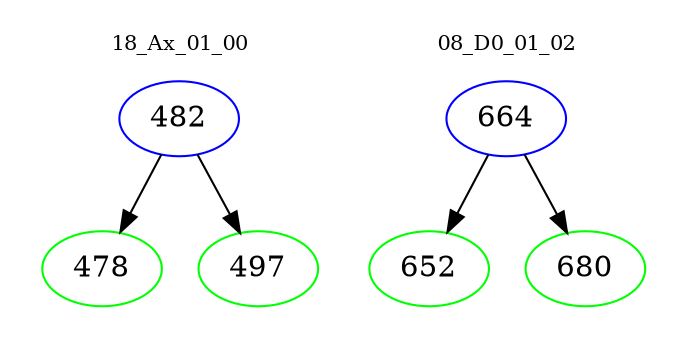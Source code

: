 digraph{
subgraph cluster_0 {
color = white
label = "18_Ax_01_00";
fontsize=10;
T0_482 [label="482", color="blue"]
T0_482 -> T0_478 [color="black"]
T0_478 [label="478", color="green"]
T0_482 -> T0_497 [color="black"]
T0_497 [label="497", color="green"]
}
subgraph cluster_1 {
color = white
label = "08_D0_01_02";
fontsize=10;
T1_664 [label="664", color="blue"]
T1_664 -> T1_652 [color="black"]
T1_652 [label="652", color="green"]
T1_664 -> T1_680 [color="black"]
T1_680 [label="680", color="green"]
}
}
